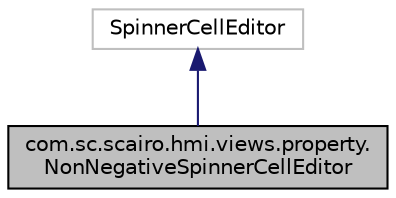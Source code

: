 digraph "com.sc.scairo.hmi.views.property.NonNegativeSpinnerCellEditor"
{
 // LATEX_PDF_SIZE
  edge [fontname="Helvetica",fontsize="10",labelfontname="Helvetica",labelfontsize="10"];
  node [fontname="Helvetica",fontsize="10",shape=record];
  Node1 [label="com.sc.scairo.hmi.views.property.\lNonNegativeSpinnerCellEditor",height=0.2,width=0.4,color="black", fillcolor="grey75", style="filled", fontcolor="black",tooltip=" "];
  Node2 -> Node1 [dir="back",color="midnightblue",fontsize="10",style="solid",fontname="Helvetica"];
  Node2 [label="SpinnerCellEditor",height=0.2,width=0.4,color="grey75", fillcolor="white", style="filled",tooltip=" "];
}
